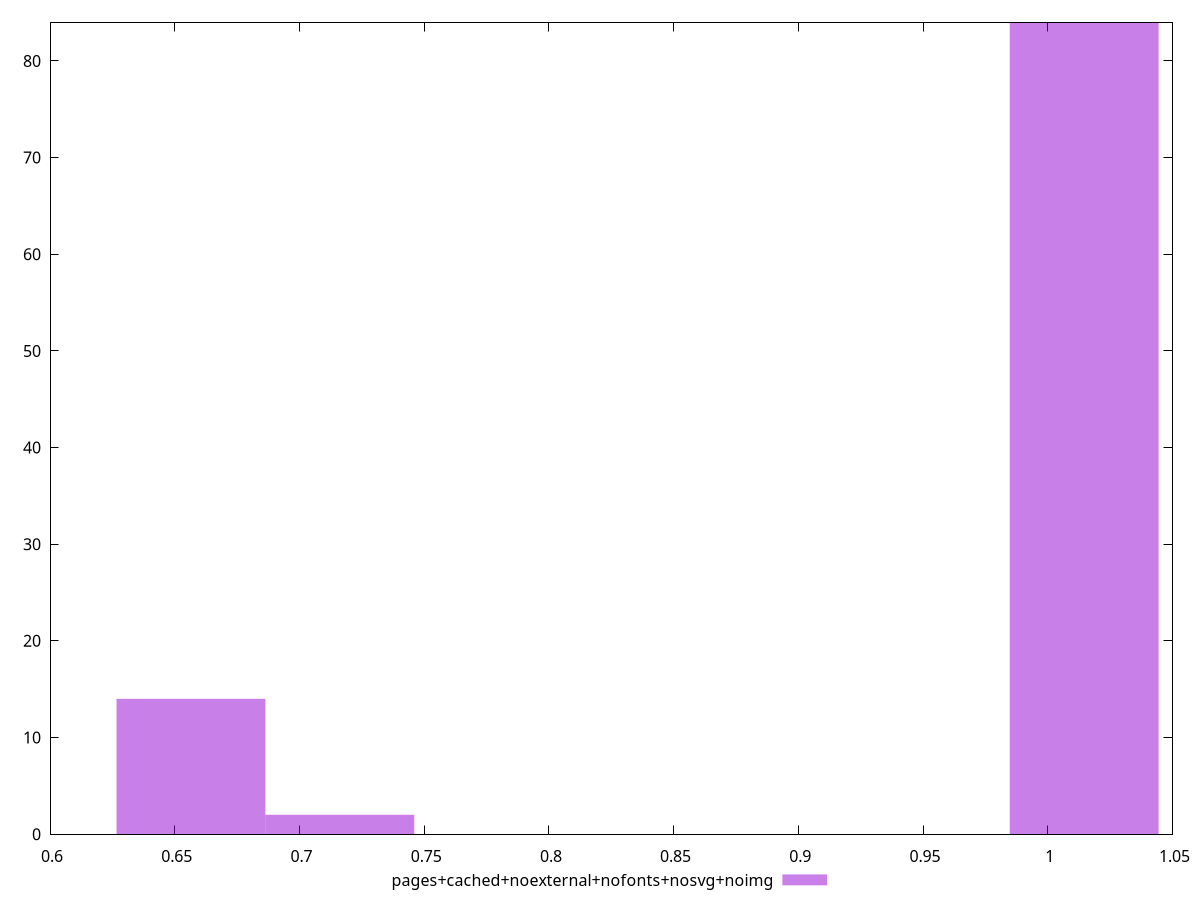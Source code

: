 $_pagesCachedNoexternalNofontsNosvgNoimg <<EOF
1.0145993221166134 84
0.6565054437225146 14
0.7161877567881978 2
EOF
set key outside below
set terminal pngcairo
set output "report_00006_2020-11-02T20-21-41.718Z/render-blocking-resources/pages+cached+noexternal+nofonts+nosvg+noimg//hist.png"
set yrange [0:84]
set boxwidth 0.05968231306568315
set style fill transparent solid 0.5 noborder
plot $_pagesCachedNoexternalNofontsNosvgNoimg title "pages+cached+noexternal+nofonts+nosvg+noimg" with boxes ,